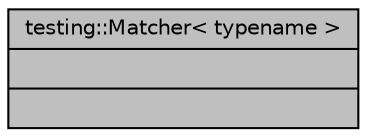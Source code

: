 digraph "testing::Matcher&lt; typename &gt;"
{
 // LATEX_PDF_SIZE
  bgcolor="transparent";
  edge [fontname="Helvetica",fontsize="10",labelfontname="Helvetica",labelfontsize="10"];
  node [fontname="Helvetica",fontsize="10",shape=record];
  Node1 [label="{testing::Matcher\< typename \>\n||}",height=0.2,width=0.4,color="black", fillcolor="grey75", style="filled", fontcolor="black",tooltip=" "];
}
